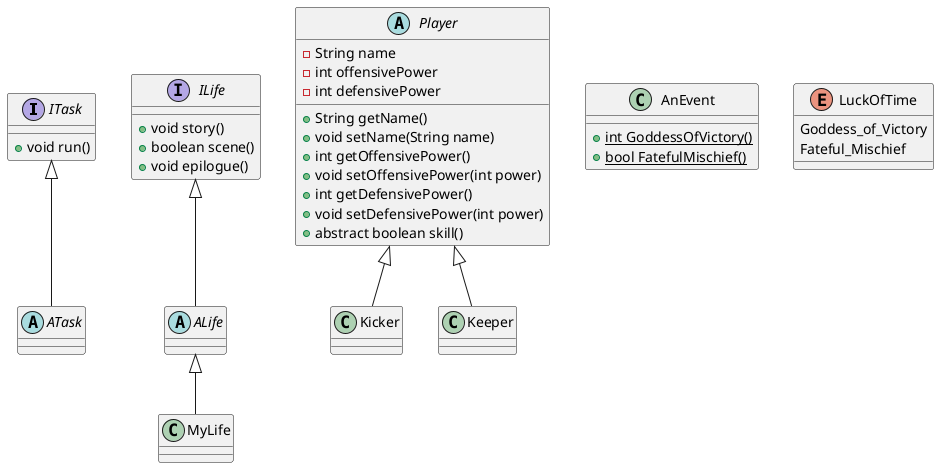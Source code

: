 @startuml

interface ITask {
    +void run()
}
abstract class ATask {
}
interface ILife {
    +void story()
    +boolean scene()
    +void epilogue()
}
abstract class ALife {
}
class MyLife {
}
abstract class Player {
    -String name
    -int offensivePower
    -int defensivePower
    +String getName()
    +void setName(String name)
    +int getOffensivePower()
    +void setOffensivePower(int power)
    +int getDefensivePower()
    +void setDefensivePower(int power)
    +abstract boolean skill()
}
class Kicker {
}
class Keeper {
}
ITask <|-- ATask
ILife <|-- ALife
ALife <|-- MyLife
Player <|-- Kicker
Player <|-- Keeper

class AnEvent {
    +{static} int GoddessOfVictory()
    +{static} bool FatefulMischief()
}

enum LuckOfTime {
    Goddess_of_Victory
    Fateful_Mischief
}

@enduml
